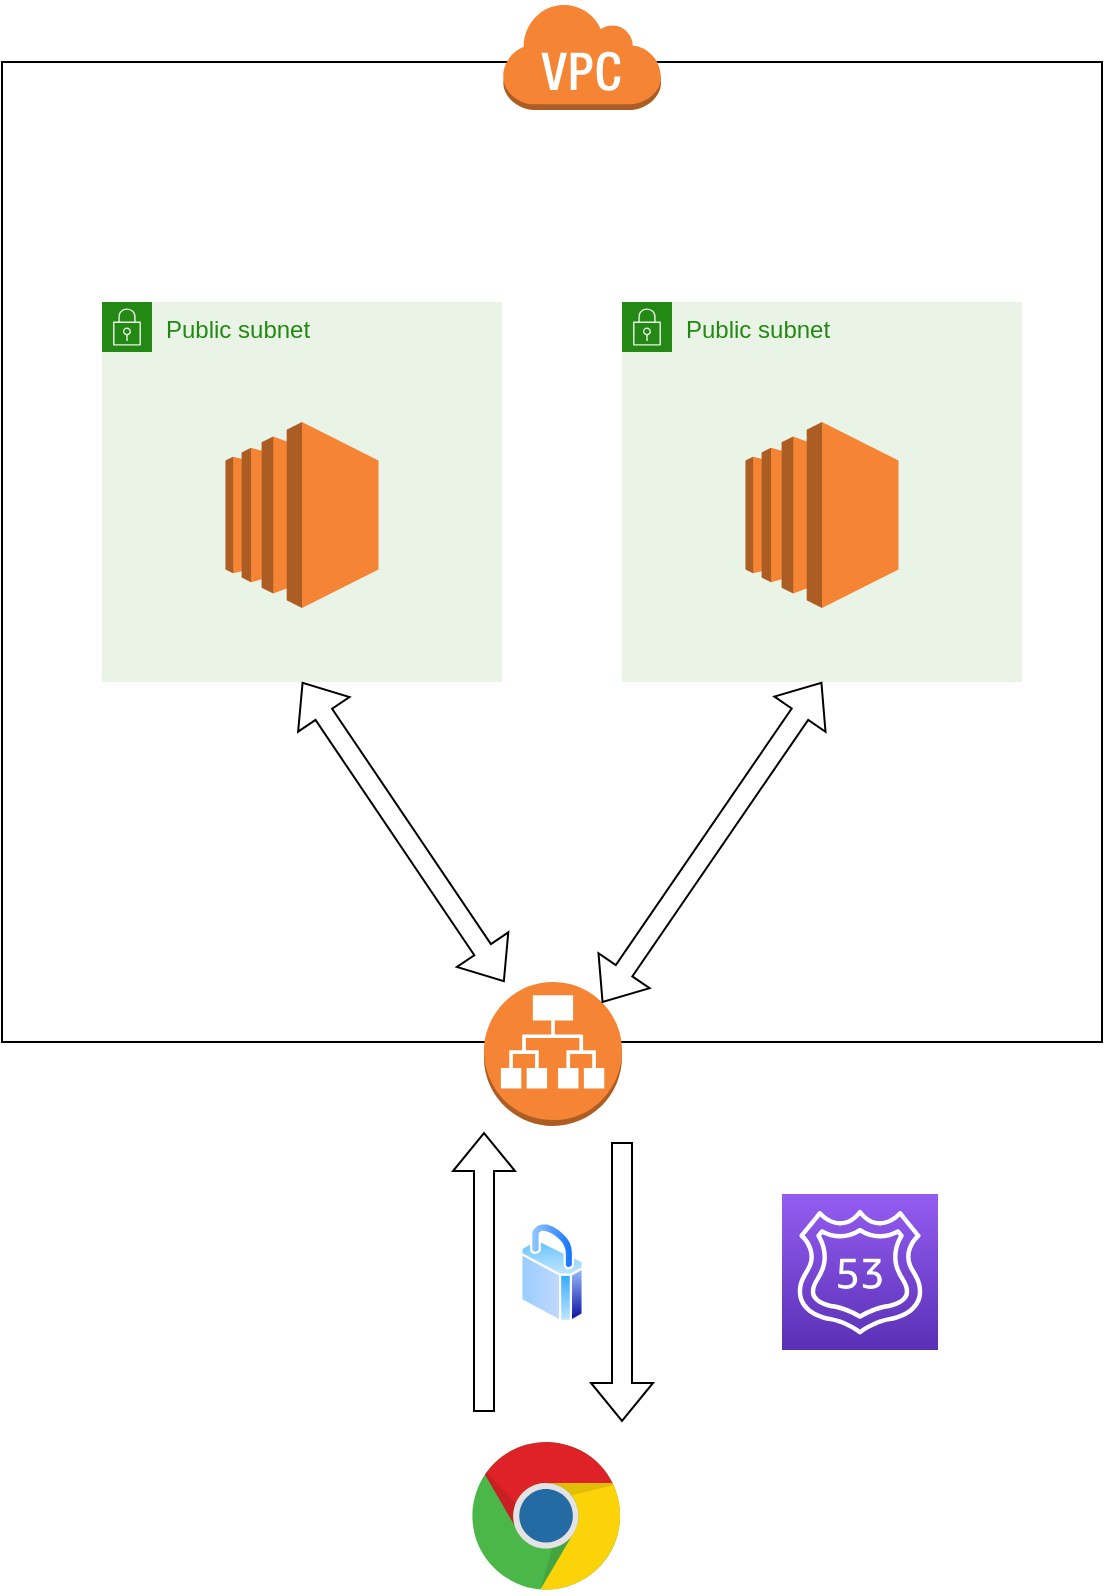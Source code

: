 <mxfile version="15.8.4" type="device"><diagram id="qhvA_YL9H9oKRXEYK8OW" name="ページ1"><mxGraphModel dx="1106" dy="917" grid="1" gridSize="10" guides="1" tooltips="1" connect="1" arrows="1" fold="1" page="1" pageScale="1" pageWidth="850" pageHeight="1100" math="0" shadow="0"><root><mxCell id="0"/><mxCell id="1" parent="0"/><mxCell id="385bxwYnQTVAmoj2BsdJ-3" value="" style="rounded=0;whiteSpace=wrap;html=1;" vertex="1" parent="1"><mxGeometry x="150" y="270" width="550" height="490" as="geometry"/></mxCell><mxCell id="385bxwYnQTVAmoj2BsdJ-1" value="" style="outlineConnect=0;dashed=0;verticalLabelPosition=bottom;verticalAlign=top;align=center;html=1;shape=mxgraph.aws3.virtual_private_cloud;fillColor=#F58534;gradientColor=none;" vertex="1" parent="1"><mxGeometry x="400" y="240" width="79.5" height="54" as="geometry"/></mxCell><mxCell id="385bxwYnQTVAmoj2BsdJ-2" value="Public subnet" style="points=[[0,0],[0.25,0],[0.5,0],[0.75,0],[1,0],[1,0.25],[1,0.5],[1,0.75],[1,1],[0.75,1],[0.5,1],[0.25,1],[0,1],[0,0.75],[0,0.5],[0,0.25]];outlineConnect=0;gradientColor=none;html=1;whiteSpace=wrap;fontSize=12;fontStyle=0;shape=mxgraph.aws4.group;grIcon=mxgraph.aws4.group_security_group;grStroke=0;strokeColor=#248814;fillColor=#E9F3E6;verticalAlign=top;align=left;spacingLeft=30;fontColor=#248814;dashed=0;" vertex="1" parent="1"><mxGeometry x="460" y="390" width="200" height="190" as="geometry"/></mxCell><mxCell id="385bxwYnQTVAmoj2BsdJ-4" value="Public subnet" style="points=[[0,0],[0.25,0],[0.5,0],[0.75,0],[1,0],[1,0.25],[1,0.5],[1,0.75],[1,1],[0.75,1],[0.5,1],[0.25,1],[0,1],[0,0.75],[0,0.5],[0,0.25]];outlineConnect=0;gradientColor=none;html=1;whiteSpace=wrap;fontSize=12;fontStyle=0;shape=mxgraph.aws4.group;grIcon=mxgraph.aws4.group_security_group;grStroke=0;strokeColor=#248814;fillColor=#E9F3E6;verticalAlign=top;align=left;spacingLeft=30;fontColor=#248814;dashed=0;" vertex="1" parent="1"><mxGeometry x="200" y="390" width="200" height="190" as="geometry"/></mxCell><mxCell id="385bxwYnQTVAmoj2BsdJ-5" value="" style="outlineConnect=0;dashed=0;verticalLabelPosition=bottom;verticalAlign=top;align=center;html=1;shape=mxgraph.aws3.ec2;fillColor=#F58534;gradientColor=none;" vertex="1" parent="1"><mxGeometry x="261.75" y="450" width="76.5" height="93" as="geometry"/></mxCell><mxCell id="385bxwYnQTVAmoj2BsdJ-6" value="" style="outlineConnect=0;dashed=0;verticalLabelPosition=bottom;verticalAlign=top;align=center;html=1;shape=mxgraph.aws3.ec2;fillColor=#F58534;gradientColor=none;" vertex="1" parent="1"><mxGeometry x="521.75" y="450" width="76.5" height="93" as="geometry"/></mxCell><mxCell id="385bxwYnQTVAmoj2BsdJ-7" value="" style="outlineConnect=0;dashed=0;verticalLabelPosition=bottom;verticalAlign=top;align=center;html=1;shape=mxgraph.aws3.application_load_balancer;fillColor=#F58534;gradientColor=none;" vertex="1" parent="1"><mxGeometry x="391" y="730" width="69" height="72" as="geometry"/></mxCell><mxCell id="385bxwYnQTVAmoj2BsdJ-10" value="" style="dashed=0;outlineConnect=0;html=1;align=center;labelPosition=center;verticalLabelPosition=bottom;verticalAlign=top;shape=mxgraph.weblogos.chrome" vertex="1" parent="1"><mxGeometry x="385.2" y="960" width="74.8" height="75.4" as="geometry"/></mxCell><mxCell id="385bxwYnQTVAmoj2BsdJ-13" value="" style="sketch=0;points=[[0,0,0],[0.25,0,0],[0.5,0,0],[0.75,0,0],[1,0,0],[0,1,0],[0.25,1,0],[0.5,1,0],[0.75,1,0],[1,1,0],[0,0.25,0],[0,0.5,0],[0,0.75,0],[1,0.25,0],[1,0.5,0],[1,0.75,0]];outlineConnect=0;fontColor=#232F3E;gradientColor=#945DF2;gradientDirection=north;fillColor=#5A30B5;strokeColor=#ffffff;dashed=0;verticalLabelPosition=bottom;verticalAlign=top;align=center;html=1;fontSize=12;fontStyle=0;aspect=fixed;shape=mxgraph.aws4.resourceIcon;resIcon=mxgraph.aws4.route_53;" vertex="1" parent="1"><mxGeometry x="540" y="836" width="78" height="78" as="geometry"/></mxCell><mxCell id="385bxwYnQTVAmoj2BsdJ-11" value="" style="aspect=fixed;perimeter=ellipsePerimeter;html=1;align=center;shadow=0;dashed=0;spacingTop=3;image;image=img/lib/active_directory/secure.svg;" vertex="1" parent="1"><mxGeometry x="409" y="850" width="32" height="50" as="geometry"/></mxCell><mxCell id="385bxwYnQTVAmoj2BsdJ-16" value="" style="shape=flexArrow;endArrow=classic;html=1;rounded=0;" edge="1" parent="1"><mxGeometry width="50" height="50" relative="1" as="geometry"><mxPoint x="391" y="945" as="sourcePoint"/><mxPoint x="391" y="805" as="targetPoint"/></mxGeometry></mxCell><mxCell id="385bxwYnQTVAmoj2BsdJ-17" value="" style="shape=flexArrow;endArrow=classic;html=1;rounded=0;" edge="1" parent="1"><mxGeometry width="50" height="50" relative="1" as="geometry"><mxPoint x="460" y="810" as="sourcePoint"/><mxPoint x="460" y="950" as="targetPoint"/></mxGeometry></mxCell><mxCell id="385bxwYnQTVAmoj2BsdJ-18" value="" style="shape=flexArrow;endArrow=classic;startArrow=classic;html=1;rounded=0;exitX=0.855;exitY=0.145;exitDx=0;exitDy=0;exitPerimeter=0;entryX=0.5;entryY=1;entryDx=0;entryDy=0;" edge="1" parent="1" source="385bxwYnQTVAmoj2BsdJ-7" target="385bxwYnQTVAmoj2BsdJ-2"><mxGeometry width="100" height="100" relative="1" as="geometry"><mxPoint x="440" y="690" as="sourcePoint"/><mxPoint x="540" y="590" as="targetPoint"/></mxGeometry></mxCell><mxCell id="385bxwYnQTVAmoj2BsdJ-19" value="" style="shape=flexArrow;endArrow=classic;startArrow=classic;html=1;rounded=0;entryX=0.5;entryY=1;entryDx=0;entryDy=0;" edge="1" parent="1" source="385bxwYnQTVAmoj2BsdJ-7" target="385bxwYnQTVAmoj2BsdJ-4"><mxGeometry width="100" height="100" relative="1" as="geometry"><mxPoint x="210.005" y="740.44" as="sourcePoint"/><mxPoint x="300.01" y="590" as="targetPoint"/></mxGeometry></mxCell></root></mxGraphModel></diagram></mxfile>